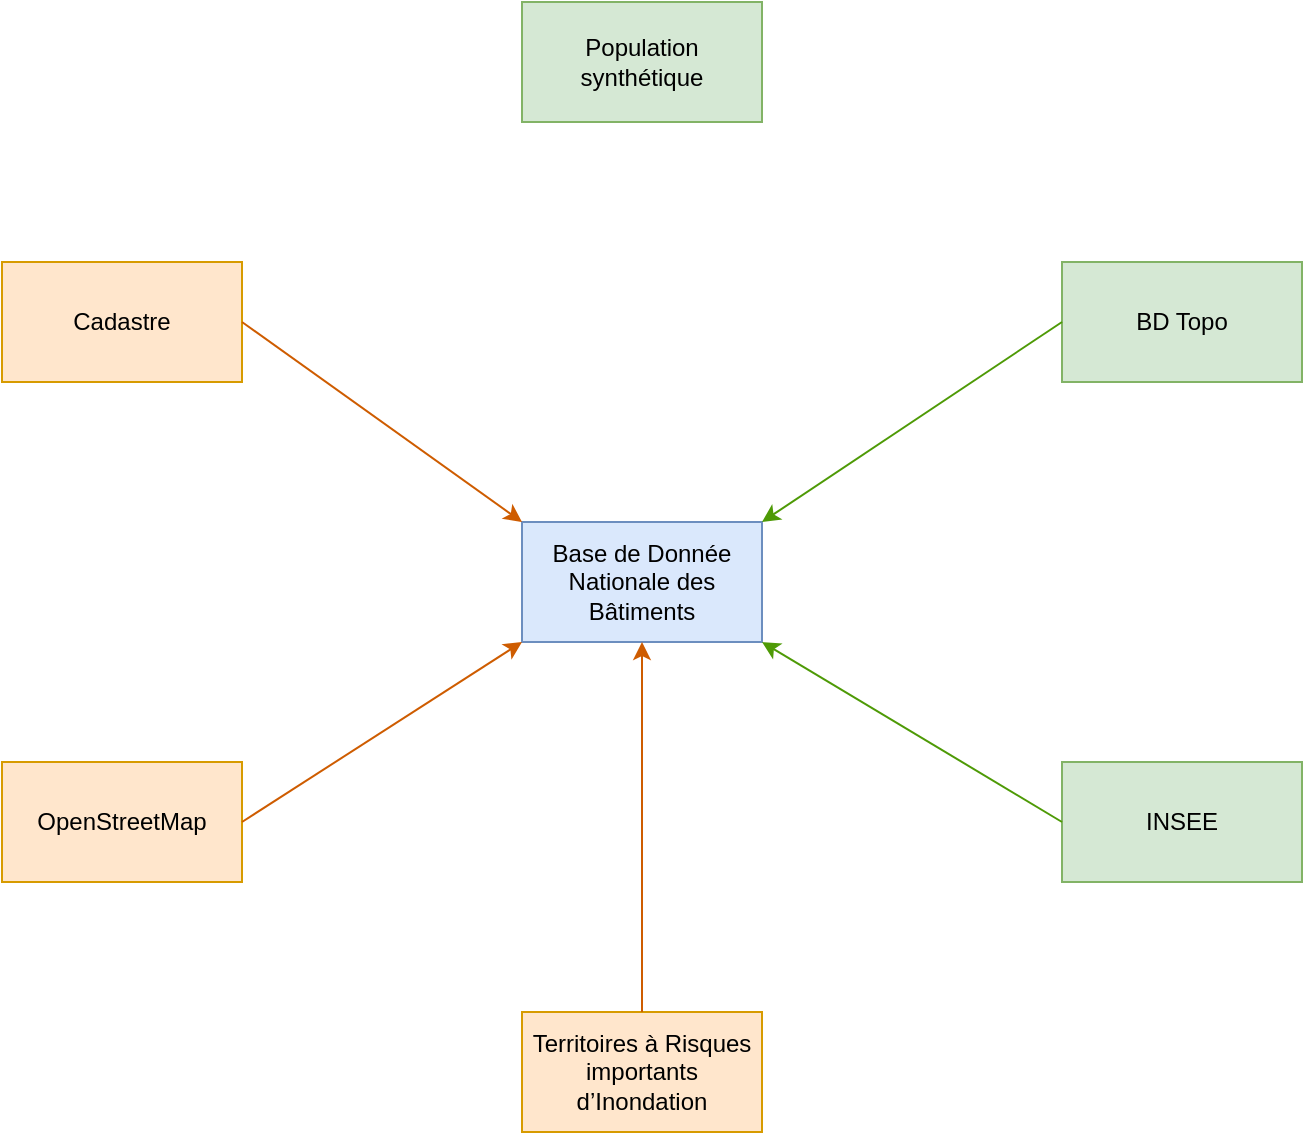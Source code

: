 <mxfile version="21.1.8" type="github">
  <diagram name="Page-1" id="RKlKr9zLwDHz_0O1cyM0">
    <mxGraphModel dx="828" dy="739" grid="1" gridSize="10" guides="1" tooltips="1" connect="1" arrows="1" fold="1" page="1" pageScale="1" pageWidth="827" pageHeight="1169" math="0" shadow="0">
      <root>
        <mxCell id="0" />
        <mxCell id="1" parent="0" />
        <mxCell id="FjnJGpuL3dfxn8dWNNj--1" value="Base de Donnée Nationale des Bâtiments" style="rounded=0;whiteSpace=wrap;html=1;fillColor=#dae8fc;strokeColor=#6c8ebf;" vertex="1" parent="1">
          <mxGeometry x="370" y="310" width="120" height="60" as="geometry" />
        </mxCell>
        <mxCell id="FjnJGpuL3dfxn8dWNNj--2" value="BD Topo" style="rounded=0;whiteSpace=wrap;html=1;fillColor=#d5e8d4;strokeColor=#82b366;" vertex="1" parent="1">
          <mxGeometry x="640" y="180" width="120" height="60" as="geometry" />
        </mxCell>
        <mxCell id="FjnJGpuL3dfxn8dWNNj--3" value="&lt;div&gt;Cadastre&lt;/div&gt;" style="rounded=0;whiteSpace=wrap;html=1;fillColor=#ffe6cc;strokeColor=#d79b00;" vertex="1" parent="1">
          <mxGeometry x="110" y="180" width="120" height="60" as="geometry" />
        </mxCell>
        <mxCell id="FjnJGpuL3dfxn8dWNNj--4" value="OpenStreetMap" style="rounded=0;whiteSpace=wrap;html=1;fillColor=#ffe6cc;strokeColor=#d79b00;" vertex="1" parent="1">
          <mxGeometry x="110" y="430" width="120" height="60" as="geometry" />
        </mxCell>
        <mxCell id="FjnJGpuL3dfxn8dWNNj--5" value="INSEE" style="rounded=0;whiteSpace=wrap;html=1;fillColor=#d5e8d4;strokeColor=#82b366;" vertex="1" parent="1">
          <mxGeometry x="640" y="430" width="120" height="60" as="geometry" />
        </mxCell>
        <mxCell id="FjnJGpuL3dfxn8dWNNj--6" value="Territoires à Risques importants d’Inondation" style="rounded=0;whiteSpace=wrap;html=1;fillColor=#ffe6cc;strokeColor=#d79b00;" vertex="1" parent="1">
          <mxGeometry x="370" y="555" width="120" height="60" as="geometry" />
        </mxCell>
        <mxCell id="FjnJGpuL3dfxn8dWNNj--8" value="Population synthétique" style="rounded=0;whiteSpace=wrap;html=1;fillColor=#d5e8d4;strokeColor=#82b366;" vertex="1" parent="1">
          <mxGeometry x="370" y="50" width="120" height="60" as="geometry" />
        </mxCell>
        <mxCell id="FjnJGpuL3dfxn8dWNNj--9" value="" style="endArrow=classic;html=1;rounded=0;exitX=1;exitY=0.5;exitDx=0;exitDy=0;entryX=0;entryY=0;entryDx=0;entryDy=0;strokeColor=#ce5c00;" edge="1" parent="1" source="FjnJGpuL3dfxn8dWNNj--3" target="FjnJGpuL3dfxn8dWNNj--1">
          <mxGeometry width="50" height="50" relative="1" as="geometry">
            <mxPoint x="520" y="380" as="sourcePoint" />
            <mxPoint x="570" y="330" as="targetPoint" />
          </mxGeometry>
        </mxCell>
        <mxCell id="FjnJGpuL3dfxn8dWNNj--10" value="" style="endArrow=classic;html=1;rounded=0;entryX=1;entryY=0;entryDx=0;entryDy=0;exitX=0;exitY=0.5;exitDx=0;exitDy=0;strokeColor=#4e9a06;" edge="1" parent="1" source="FjnJGpuL3dfxn8dWNNj--2" target="FjnJGpuL3dfxn8dWNNj--1">
          <mxGeometry width="50" height="50" relative="1" as="geometry">
            <mxPoint x="520" y="380" as="sourcePoint" />
            <mxPoint x="570" y="330" as="targetPoint" />
          </mxGeometry>
        </mxCell>
        <mxCell id="FjnJGpuL3dfxn8dWNNj--11" value="" style="endArrow=classic;html=1;rounded=0;exitX=0.5;exitY=0;exitDx=0;exitDy=0;entryX=0.5;entryY=1;entryDx=0;entryDy=0;strokeColor=#ce5c00;" edge="1" parent="1" source="FjnJGpuL3dfxn8dWNNj--6" target="FjnJGpuL3dfxn8dWNNj--1">
          <mxGeometry width="50" height="50" relative="1" as="geometry">
            <mxPoint x="520" y="380" as="sourcePoint" />
            <mxPoint x="570" y="330" as="targetPoint" />
          </mxGeometry>
        </mxCell>
        <mxCell id="FjnJGpuL3dfxn8dWNNj--12" value="" style="endArrow=classic;html=1;rounded=0;exitX=1;exitY=0.5;exitDx=0;exitDy=0;entryX=0;entryY=1;entryDx=0;entryDy=0;strokeColor=#ce5c00;" edge="1" parent="1" source="FjnJGpuL3dfxn8dWNNj--4" target="FjnJGpuL3dfxn8dWNNj--1">
          <mxGeometry width="50" height="50" relative="1" as="geometry">
            <mxPoint x="520" y="380" as="sourcePoint" />
            <mxPoint x="570" y="330" as="targetPoint" />
          </mxGeometry>
        </mxCell>
        <mxCell id="FjnJGpuL3dfxn8dWNNj--13" value="" style="endArrow=classic;html=1;rounded=0;exitX=0;exitY=0.5;exitDx=0;exitDy=0;entryX=1;entryY=1;entryDx=0;entryDy=0;strokeColor=#4e9a06;" edge="1" parent="1" source="FjnJGpuL3dfxn8dWNNj--5" target="FjnJGpuL3dfxn8dWNNj--1">
          <mxGeometry width="50" height="50" relative="1" as="geometry">
            <mxPoint x="520" y="380" as="sourcePoint" />
            <mxPoint x="570" y="330" as="targetPoint" />
          </mxGeometry>
        </mxCell>
      </root>
    </mxGraphModel>
  </diagram>
</mxfile>
